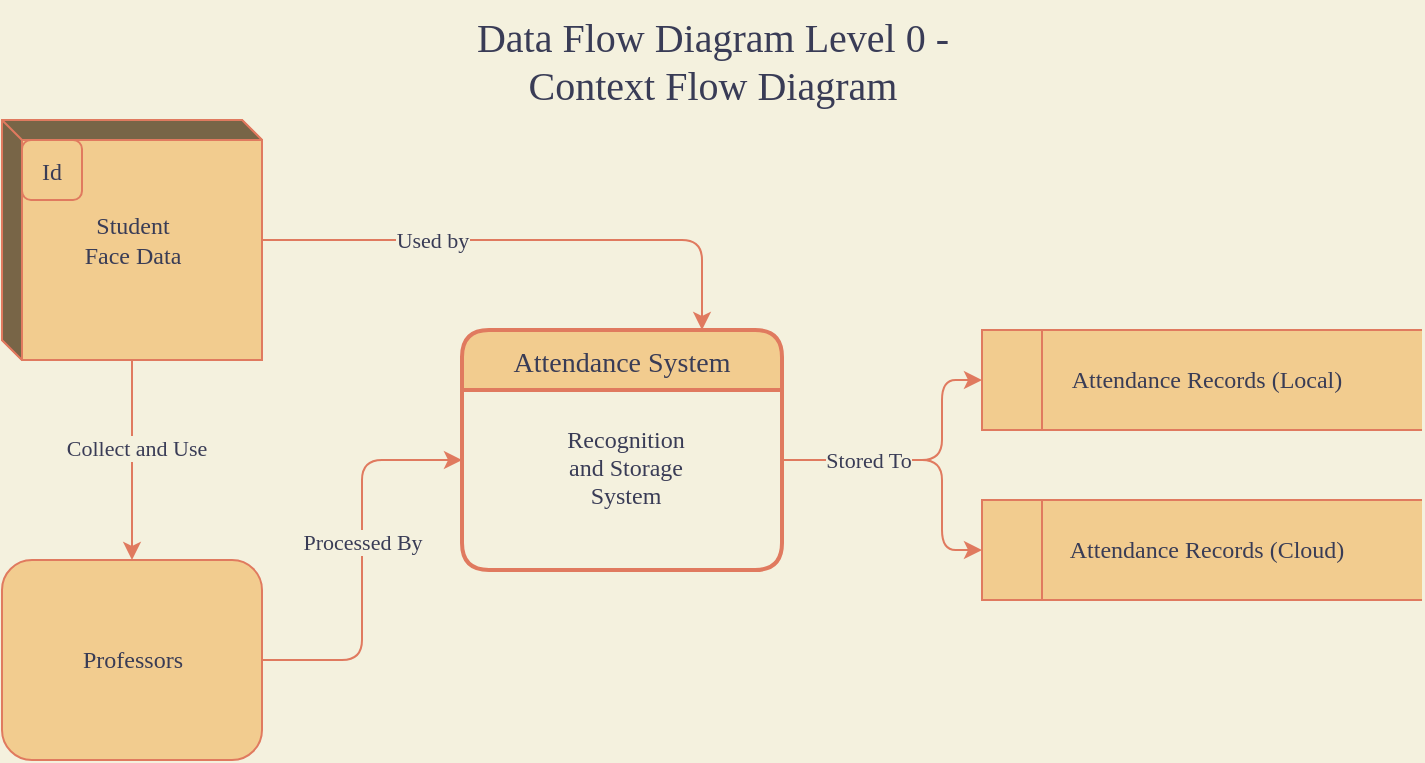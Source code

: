 <mxfile version="20.3.0" type="device" pages="3"><diagram id="esJuDkCMi3ZPESI9D4rs" name="Page-1"><mxGraphModel dx="1071" dy="518" grid="0" gridSize="10" guides="1" tooltips="1" connect="1" arrows="1" fold="1" page="1" pageScale="1" pageWidth="1920" pageHeight="1200" background="#F4F1DE" math="0" shadow="0"><root><mxCell id="0"/><mxCell id="1" parent="0"/><mxCell id="93a6_X2ZNK0hn1nWI5vH-9" style="edgeStyle=orthogonalEdgeStyle;rounded=1;orthogonalLoop=1;jettySize=auto;html=1;entryX=0.5;entryY=0;entryDx=0;entryDy=0;fontFamily=Product Sans;fontSource=https%3A%2F%2Ffonts.googleapis.com%2Fcss%3Ffamily%3DProduct%2BSans;labelBackgroundColor=#F4F1DE;strokeColor=#E07A5F;fontColor=#393C56;" edge="1" parent="1" source="93a6_X2ZNK0hn1nWI5vH-5" target="93a6_X2ZNK0hn1nWI5vH-8"><mxGeometry relative="1" as="geometry"/></mxCell><mxCell id="93a6_X2ZNK0hn1nWI5vH-17" value="Collect and Use" style="edgeLabel;html=1;align=center;verticalAlign=middle;resizable=0;points=[];fontFamily=Product Sans;rounded=1;labelBackgroundColor=#F4F1DE;fontColor=#393C56;" vertex="1" connectable="0" parent="93a6_X2ZNK0hn1nWI5vH-9"><mxGeometry x="-0.12" y="2" relative="1" as="geometry"><mxPoint as="offset"/></mxGeometry></mxCell><mxCell id="93a6_X2ZNK0hn1nWI5vH-15" style="edgeStyle=orthogonalEdgeStyle;rounded=1;orthogonalLoop=1;jettySize=auto;html=1;fontFamily=Product Sans;fontSource=https%3A%2F%2Ffonts.googleapis.com%2Fcss%3Ffamily%3DProduct%2BSans;entryX=0.75;entryY=0;entryDx=0;entryDy=0;labelBackgroundColor=#F4F1DE;strokeColor=#E07A5F;fontColor=#393C56;" edge="1" parent="1" source="93a6_X2ZNK0hn1nWI5vH-5" target="93a6_X2ZNK0hn1nWI5vH-12"><mxGeometry relative="1" as="geometry"><mxPoint x="280" y="150" as="targetPoint"/></mxGeometry></mxCell><mxCell id="93a6_X2ZNK0hn1nWI5vH-16" value="Used by" style="edgeLabel;html=1;align=center;verticalAlign=middle;resizable=0;points=[];fontFamily=Product Sans;rounded=1;labelBackgroundColor=#F4F1DE;fontColor=#393C56;" vertex="1" connectable="0" parent="93a6_X2ZNK0hn1nWI5vH-15"><mxGeometry x="-0.36" relative="1" as="geometry"><mxPoint as="offset"/></mxGeometry></mxCell><mxCell id="93a6_X2ZNK0hn1nWI5vH-5" value="Student&lt;br&gt;Face Data" style="html=1;dashed=0;whitespace=wrap;shape=mxgraph.dfd.externalEntity;fontFamily=Product Sans;fontSource=https%3A%2F%2Ffonts.googleapis.com%2Fcss%3Ffamily%3DProduct%2BSans;rounded=1;fillColor=#F2CC8F;strokeColor=#E07A5F;fontColor=#393C56;" vertex="1" parent="1"><mxGeometry x="90" y="70" width="130" height="120" as="geometry"/></mxCell><mxCell id="93a6_X2ZNK0hn1nWI5vH-6" value="Id" style="autosize=1;part=1;resizable=0;fontFamily=Product Sans;fontSource=https%3A%2F%2Ffonts.googleapis.com%2Fcss%3Ffamily%3DProduct%2BSans;rounded=1;fillColor=#F2CC8F;strokeColor=#E07A5F;fontColor=#393C56;" vertex="1" parent="93a6_X2ZNK0hn1nWI5vH-5"><mxGeometry width="30" height="30" relative="1" as="geometry"><mxPoint x="10" y="10" as="offset"/></mxGeometry></mxCell><mxCell id="93a6_X2ZNK0hn1nWI5vH-14" style="edgeStyle=orthogonalEdgeStyle;rounded=1;orthogonalLoop=1;jettySize=auto;html=1;fontFamily=Product Sans;fontSource=https%3A%2F%2Ffonts.googleapis.com%2Fcss%3Ffamily%3DProduct%2BSans;labelBackgroundColor=#F4F1DE;strokeColor=#E07A5F;fontColor=#393C56;" edge="1" parent="1" source="93a6_X2ZNK0hn1nWI5vH-8"><mxGeometry relative="1" as="geometry"><mxPoint x="320.0" y="240" as="targetPoint"/><Array as="points"><mxPoint x="270" y="340"/><mxPoint x="270" y="240"/></Array></mxGeometry></mxCell><mxCell id="93a6_X2ZNK0hn1nWI5vH-30" value="Processed By" style="edgeLabel;html=1;align=center;verticalAlign=middle;resizable=0;points=[];fontSize=11;fontFamily=Product Sans;fontSource=https%3A%2F%2Ffonts.googleapis.com%2Fcss%3Ffamily%3DProduct%2BSans;labelBackgroundColor=#F4F1DE;fontColor=#393C56;" vertex="1" connectable="0" parent="93a6_X2ZNK0hn1nWI5vH-14"><mxGeometry x="0.093" relative="1" as="geometry"><mxPoint as="offset"/></mxGeometry></mxCell><mxCell id="93a6_X2ZNK0hn1nWI5vH-8" value="Professors" style="html=1;dashed=0;whitespace=wrap;fontFamily=Product Sans;fontSource=https%3A%2F%2Ffonts.googleapis.com%2Fcss%3Ffamily%3DProduct%2BSans;rounded=1;fillColor=#F2CC8F;strokeColor=#E07A5F;fontColor=#393C56;" vertex="1" parent="1"><mxGeometry x="90" y="290" width="130" height="100" as="geometry"/></mxCell><mxCell id="93a6_X2ZNK0hn1nWI5vH-12" value="Attendance System" style="swimlane;childLayout=stackLayout;horizontal=1;startSize=30;horizontalStack=0;rounded=1;fontSize=14;fontStyle=0;strokeWidth=2;resizeParent=0;resizeLast=1;shadow=0;dashed=0;align=center;fontFamily=Product Sans;fontSource=https%3A%2F%2Ffonts.googleapis.com%2Fcss%3Ffamily%3DProduct%2BSans;verticalAlign=middle;fillColor=#F2CC8F;strokeColor=#E07A5F;fontColor=#393C56;" vertex="1" parent="1"><mxGeometry x="320" y="175" width="160" height="120" as="geometry"/></mxCell><mxCell id="93a6_X2ZNK0hn1nWI5vH-13" value="Recognition&#10;and Storage&#10;System&#10;" style="align=center;strokeColor=none;fillColor=none;spacingLeft=4;fontSize=12;verticalAlign=middle;resizable=0;rotatable=0;part=1;fontFamily=Product Sans;fontSource=https%3A%2F%2Ffonts.googleapis.com%2Fcss%3Ffamily%3DProduct%2BSans;rounded=1;fontColor=#393C56;" vertex="1" parent="93a6_X2ZNK0hn1nWI5vH-12"><mxGeometry y="30" width="160" height="90" as="geometry"/></mxCell><mxCell id="93a6_X2ZNK0hn1nWI5vH-20" value="Attendance Records (Cloud)" style="html=1;dashed=0;whitespace=wrap;shape=mxgraph.dfd.dataStoreID;align=center;spacingLeft=3;points=[[0,0],[0.5,0],[1,0],[0,0.5],[1,0.5],[0,1],[0.5,1],[1,1]];fontFamily=Product Sans;fontSource=https%3A%2F%2Ffonts.googleapis.com%2Fcss%3Ffamily%3DProduct%2BSans;rounded=1;fillColor=#F2CC8F;strokeColor=#E07A5F;fontColor=#393C56;" vertex="1" parent="1"><mxGeometry x="580" y="260" width="220" height="50" as="geometry"/></mxCell><mxCell id="93a6_X2ZNK0hn1nWI5vH-21" value="Attendance Records (Local)" style="html=1;dashed=0;whitespace=wrap;shape=mxgraph.dfd.dataStoreID;align=center;spacingLeft=3;points=[[0,0],[0.5,0],[1,0],[0,0.5],[1,0.5],[0,1],[0.5,1],[1,1]];fontFamily=Product Sans;fontSource=https%3A%2F%2Ffonts.googleapis.com%2Fcss%3Ffamily%3DProduct%2BSans;rounded=1;fillColor=#F2CC8F;strokeColor=#E07A5F;fontColor=#393C56;" vertex="1" parent="1"><mxGeometry x="580" y="175" width="220" height="50" as="geometry"/></mxCell><mxCell id="93a6_X2ZNK0hn1nWI5vH-23" style="edgeStyle=orthogonalEdgeStyle;rounded=1;orthogonalLoop=1;jettySize=auto;html=1;fontFamily=Product Sans;fontSource=https%3A%2F%2Ffonts.googleapis.com%2Fcss%3Ffamily%3DProduct%2BSans;labelBackgroundColor=#F4F1DE;strokeColor=#E07A5F;fontColor=#393C56;" edge="1" parent="1" source="93a6_X2ZNK0hn1nWI5vH-13" target="93a6_X2ZNK0hn1nWI5vH-21"><mxGeometry relative="1" as="geometry"><Array as="points"><mxPoint x="560" y="240"/><mxPoint x="560" y="200"/></Array></mxGeometry></mxCell><mxCell id="93a6_X2ZNK0hn1nWI5vH-24" style="edgeStyle=orthogonalEdgeStyle;rounded=1;orthogonalLoop=1;jettySize=auto;html=1;fontFamily=Product Sans;fontSource=https%3A%2F%2Ffonts.googleapis.com%2Fcss%3Ffamily%3DProduct%2BSans;labelBackgroundColor=#F4F1DE;strokeColor=#E07A5F;fontColor=#393C56;" edge="1" parent="1" source="93a6_X2ZNK0hn1nWI5vH-13" target="93a6_X2ZNK0hn1nWI5vH-20"><mxGeometry relative="1" as="geometry"><Array as="points"><mxPoint x="560" y="240"/><mxPoint x="560" y="285"/></Array></mxGeometry></mxCell><mxCell id="93a6_X2ZNK0hn1nWI5vH-26" value="Stored To" style="edgeLabel;html=1;align=center;verticalAlign=middle;resizable=0;points=[];fontFamily=Product Sans;rounded=1;labelBackgroundColor=#F4F1DE;fontColor=#393C56;" vertex="1" connectable="0" parent="93a6_X2ZNK0hn1nWI5vH-24"><mxGeometry x="-0.409" relative="1" as="geometry"><mxPoint as="offset"/></mxGeometry></mxCell><mxCell id="93a6_X2ZNK0hn1nWI5vH-27" value="Data Flow Diagram Level 0 - &lt;br style=&quot;font-size: 20px;&quot;&gt;Context Flow Diagram" style="text;html=1;align=center;verticalAlign=middle;resizable=0;points=[];autosize=1;strokeColor=none;fillColor=none;fontFamily=Product Sans;fontSource=https%3A%2F%2Ffonts.googleapis.com%2Fcss%3Ffamily%3DProduct%2BSans;fontSize=20;rounded=1;fontColor=#393C56;" vertex="1" parent="1"><mxGeometry x="310" y="10" width="270" height="60" as="geometry"/></mxCell></root></mxGraphModel></diagram><diagram id="u7fz-8zOXZ6WekjjLAlz" name="Page-2"><mxGraphModel dx="1237" dy="759" grid="0" gridSize="10" guides="1" tooltips="1" connect="1" arrows="1" fold="1" page="1" pageScale="1" pageWidth="1920" pageHeight="1200" background="#F4F1DE" math="0" shadow="0"><root><mxCell id="0"/><mxCell id="1" parent="0"/><mxCell id="sc7XksarekwMDqMh4Cbs-1" style="edgeStyle=orthogonalEdgeStyle;rounded=1;orthogonalLoop=1;jettySize=auto;html=1;entryX=0.5;entryY=0;entryDx=0;entryDy=0;fontFamily=Product Sans;fontSource=https%3A%2F%2Ffonts.googleapis.com%2Fcss%3Ffamily%3DProduct%2BSans;fontSize=16;labelBackgroundColor=#F4F1DE;strokeColor=#E07A5F;fontColor=#393C56;curved=1;" edge="1" parent="1" source="sc7XksarekwMDqMh4Cbs-5" target="sc7XksarekwMDqMh4Cbs-9"><mxGeometry relative="1" as="geometry"/></mxCell><mxCell id="sc7XksarekwMDqMh4Cbs-2" value="Collect and Use" style="edgeLabel;html=1;align=center;verticalAlign=middle;resizable=0;points=[];fontFamily=Product Sans;rounded=1;fontSource=https%3A%2F%2Ffonts.googleapis.com%2Fcss%3Ffamily%3DProduct%2BSans;fontSize=16;labelBackgroundColor=#F4F1DE;fontColor=#393C56;" vertex="1" connectable="0" parent="sc7XksarekwMDqMh4Cbs-1"><mxGeometry x="-0.12" y="2" relative="1" as="geometry"><mxPoint as="offset"/></mxGeometry></mxCell><mxCell id="JFu7hyXMTug6SY0eK1X0-24" style="edgeStyle=orthogonalEdgeStyle;rounded=1;orthogonalLoop=1;jettySize=auto;html=1;fontFamily=Product Sans;fontSource=https%3A%2F%2Ffonts.googleapis.com%2Fcss%3Ffamily%3DProduct%2BSans;fontSize=16;endArrow=open;startSize=14;endSize=14;labelBackgroundColor=#F4F1DE;strokeColor=#E07A5F;fontColor=#393C56;curved=1;" edge="1" parent="1" source="sc7XksarekwMDqMh4Cbs-5" target="JFu7hyXMTug6SY0eK1X0-2"><mxGeometry relative="1" as="geometry"/></mxCell><mxCell id="sc7XksarekwMDqMh4Cbs-5" value="Student&lt;br style=&quot;font-size: 16px;&quot;&gt;Face Data" style="html=1;dashed=0;whitespace=wrap;shape=mxgraph.dfd.externalEntity;fontFamily=Product Sans;fontSource=https%3A%2F%2Ffonts.googleapis.com%2Fcss%3Ffamily%3DProduct%2BSans;rounded=1;fontSize=16;fillColor=#F2CC8F;strokeColor=#E07A5F;fontColor=#393C56;" vertex="1" parent="1"><mxGeometry x="270" y="240" width="130" height="120" as="geometry"/></mxCell><mxCell id="sc7XksarekwMDqMh4Cbs-6" value="Id" style="autosize=1;part=1;resizable=0;fontFamily=Product Sans;fontSource=https%3A%2F%2Ffonts.googleapis.com%2Fcss%3Ffamily%3DProduct%2BSans;rounded=1;fontSize=16;fillColor=#F2CC8F;strokeColor=#E07A5F;fontColor=#393C56;" vertex="1" parent="sc7XksarekwMDqMh4Cbs-5"><mxGeometry width="40" height="30" relative="1" as="geometry"><mxPoint x="5" y="10" as="offset"/></mxGeometry></mxCell><mxCell id="JFu7hyXMTug6SY0eK1X0-23" style="edgeStyle=orthogonalEdgeStyle;rounded=1;orthogonalLoop=1;jettySize=auto;html=1;fontFamily=Product Sans;fontSource=https%3A%2F%2Ffonts.googleapis.com%2Fcss%3Ffamily%3DProduct%2BSans;fontSize=16;endArrow=open;startSize=14;endSize=14;labelBackgroundColor=#F4F1DE;strokeColor=#E07A5F;fontColor=#393C56;curved=1;" edge="1" parent="1" source="sc7XksarekwMDqMh4Cbs-9" target="JFu7hyXMTug6SY0eK1X0-2"><mxGeometry relative="1" as="geometry"/></mxCell><mxCell id="JFu7hyXMTug6SY0eK1X0-36" value="Run on Their&amp;nbsp;&lt;br style=&quot;font-size: 16px;&quot;&gt;Smartphones" style="edgeLabel;html=1;align=center;verticalAlign=middle;resizable=0;points=[];fontSize=16;fontFamily=Product Sans;fontSource=https%3A%2F%2Ffonts.googleapis.com%2Fcss%3Ffamily%3DProduct%2BSans;labelBackgroundColor=#F4F1DE;fontColor=#393C56;rounded=1;" vertex="1" connectable="0" parent="JFu7hyXMTug6SY0eK1X0-23"><mxGeometry x="0.225" y="6" relative="1" as="geometry"><mxPoint as="offset"/></mxGeometry></mxCell><mxCell id="sc7XksarekwMDqMh4Cbs-9" value="Professors" style="html=1;dashed=0;whitespace=wrap;fontFamily=Product Sans;fontSource=https%3A%2F%2Ffonts.googleapis.com%2Fcss%3Ffamily%3DProduct%2BSans;rounded=1;fontSize=16;fillColor=#F2CC8F;strokeColor=#E07A5F;fontColor=#393C56;" vertex="1" parent="1"><mxGeometry x="430" y="460" width="110" height="100" as="geometry"/></mxCell><mxCell id="JFu7hyXMTug6SY0eK1X0-25" style="edgeStyle=orthogonalEdgeStyle;rounded=1;orthogonalLoop=1;jettySize=auto;html=1;entryX=1;entryY=0.5;entryDx=0;entryDy=0;fontFamily=Product Sans;fontSource=https%3A%2F%2Ffonts.googleapis.com%2Fcss%3Ffamily%3DProduct%2BSans;fontSize=16;endArrow=open;startSize=14;endSize=14;labelBackgroundColor=#F4F1DE;strokeColor=#E07A5F;fontColor=#393C56;curved=1;" edge="1" parent="1" source="sc7XksarekwMDqMh4Cbs-12" target="JFu7hyXMTug6SY0eK1X0-19"><mxGeometry relative="1" as="geometry"/></mxCell><mxCell id="JFu7hyXMTug6SY0eK1X0-44" value="Can Access" style="edgeLabel;html=1;align=center;verticalAlign=middle;resizable=0;points=[];fontSize=16;fontFamily=Product Sans;fontSource=https%3A%2F%2Ffonts.googleapis.com%2Fcss%3Ffamily%3DProduct%2BSans;labelBackgroundColor=#F4F1DE;fontColor=#393C56;rounded=1;" vertex="1" connectable="0" parent="JFu7hyXMTug6SY0eK1X0-25"><mxGeometry x="-0.088" y="8" relative="1" as="geometry"><mxPoint as="offset"/></mxGeometry></mxCell><mxCell id="sc7XksarekwMDqMh4Cbs-12" value="Attendance Records (Cloud)" style="html=1;dashed=0;whitespace=wrap;shape=mxgraph.dfd.dataStoreID;align=center;spacingLeft=3;points=[[0,0],[0.5,0],[1,0],[0,0.5],[1,0.5],[0,1],[0.5,1],[1,1]];fontFamily=Product Sans;fontSource=https%3A%2F%2Ffonts.googleapis.com%2Fcss%3Ffamily%3DProduct%2BSans;rounded=1;fontSize=16;fillColor=#F2CC8F;strokeColor=#E07A5F;fontColor=#393C56;" vertex="1" parent="1"><mxGeometry x="1120" y="405" width="280" height="65" as="geometry"/></mxCell><mxCell id="sc7XksarekwMDqMh4Cbs-13" value="Attendance Records (Local)" style="html=1;dashed=0;whitespace=wrap;shape=mxgraph.dfd.dataStoreID;align=center;spacingLeft=3;points=[[0,0],[0.5,0],[1,0],[0,0.5],[1,0.5],[0,1],[0.5,1],[1,1]];fontFamily=Product Sans;fontSource=https%3A%2F%2Ffonts.googleapis.com%2Fcss%3Ffamily%3DProduct%2BSans;rounded=1;fontSize=16;fillColor=#F2CC8F;strokeColor=#E07A5F;fontColor=#393C56;" vertex="1" parent="1"><mxGeometry x="1120" y="320" width="280" height="60" as="geometry"/></mxCell><mxCell id="sc7XksarekwMDqMh4Cbs-14" style="edgeStyle=orthogonalEdgeStyle;rounded=1;orthogonalLoop=1;jettySize=auto;html=1;fontFamily=Product Sans;fontSource=https%3A%2F%2Ffonts.googleapis.com%2Fcss%3Ffamily%3DProduct%2BSans;fontSize=16;labelBackgroundColor=#F4F1DE;strokeColor=#E07A5F;fontColor=#393C56;curved=1;" edge="1" parent="1" target="sc7XksarekwMDqMh4Cbs-13"><mxGeometry relative="1" as="geometry"><Array as="points"><mxPoint x="1100" y="385"/><mxPoint x="1100" y="345"/></Array><mxPoint x="1020" y="385.0" as="sourcePoint"/></mxGeometry></mxCell><mxCell id="sc7XksarekwMDqMh4Cbs-15" style="edgeStyle=orthogonalEdgeStyle;rounded=1;orthogonalLoop=1;jettySize=auto;html=1;fontFamily=Product Sans;fontSource=https%3A%2F%2Ffonts.googleapis.com%2Fcss%3Ffamily%3DProduct%2BSans;exitX=0.996;exitY=0.369;exitDx=0;exitDy=0;exitPerimeter=0;fontSize=16;labelBackgroundColor=#F4F1DE;strokeColor=#E07A5F;fontColor=#393C56;curved=1;" edge="1" parent="1" source="JFu7hyXMTug6SY0eK1X0-16" target="sc7XksarekwMDqMh4Cbs-12"><mxGeometry relative="1" as="geometry"><Array as="points"><mxPoint x="975" y="385"/><mxPoint x="1100" y="385"/><mxPoint x="1100" y="430"/></Array><mxPoint x="1020" y="385.0" as="sourcePoint"/></mxGeometry></mxCell><mxCell id="sc7XksarekwMDqMh4Cbs-16" value="Stored To" style="edgeLabel;html=1;align=center;verticalAlign=middle;resizable=0;points=[];fontFamily=Product Sans;rounded=1;fontSource=https%3A%2F%2Ffonts.googleapis.com%2Fcss%3Ffamily%3DProduct%2BSans;fontSize=16;labelBackgroundColor=#F4F1DE;fontColor=#393C56;" vertex="1" connectable="0" parent="sc7XksarekwMDqMh4Cbs-15"><mxGeometry x="-0.409" relative="1" as="geometry"><mxPoint as="offset"/></mxGeometry></mxCell><mxCell id="sc7XksarekwMDqMh4Cbs-17" value="Data Flow Diagram Level 1&amp;nbsp;" style="text;html=1;align=center;verticalAlign=middle;resizable=0;points=[];autosize=1;strokeColor=none;fillColor=none;fontFamily=Product Sans;fontSource=https%3A%2F%2Ffonts.googleapis.com%2Fcss%3Ffamily%3DProduct%2BSans;fontSize=22;rounded=1;fontColor=#393C56;" vertex="1" parent="1"><mxGeometry x="700" y="20" width="280" height="40" as="geometry"/></mxCell><mxCell id="JFu7hyXMTug6SY0eK1X0-47" style="edgeStyle=orthogonalEdgeStyle;rounded=1;orthogonalLoop=1;jettySize=auto;html=1;fontFamily=Product Sans;fontSource=https%3A%2F%2Ffonts.googleapis.com%2Fcss%3Ffamily%3DProduct%2BSans;fontSize=16;endArrow=open;startSize=14;endSize=14;labelBackgroundColor=#F4F1DE;strokeColor=#E07A5F;fontColor=#393C56;curved=1;" edge="1" parent="1" source="sc7XksarekwMDqMh4Cbs-24" target="JFu7hyXMTug6SY0eK1X0-15"><mxGeometry relative="1" as="geometry"/></mxCell><mxCell id="JFu7hyXMTug6SY0eK1X0-49" value="Update After&lt;br&gt;Processing" style="edgeLabel;html=1;align=center;verticalAlign=middle;resizable=0;points=[];fontSize=16;fontFamily=Product Sans;fontSource=https%3A%2F%2Ffonts.googleapis.com%2Fcss%3Ffamily%3DProduct%2BSans;labelBackgroundColor=#F4F1DE;fontColor=#393C56;rounded=1;" vertex="1" connectable="0" parent="JFu7hyXMTug6SY0eK1X0-47"><mxGeometry x="0.52" y="5" relative="1" as="geometry"><mxPoint as="offset"/></mxGeometry></mxCell><mxCell id="sc7XksarekwMDqMh4Cbs-24" value="Process 1" style="swimlane;childLayout=stackLayout;horizontal=1;startSize=30;horizontalStack=0;rounded=1;fontSize=16;fontStyle=0;strokeWidth=1;resizeParent=0;resizeLast=1;shadow=0;dashed=0;align=center;fontFamily=Product Sans;fontSource=https%3A%2F%2Ffonts.googleapis.com%2Fcss%3Ffamily%3DProduct%2BSans;fillColor=#F2CC8F;strokeColor=#E07A5F;fontColor=#393C56;" vertex="1" parent="1"><mxGeometry x="530" y="150" width="108" height="90" as="geometry"/></mxCell><mxCell id="JFu7hyXMTug6SY0eK1X0-2" value="Run Facial&lt;br style=&quot;font-size: 16px;&quot;&gt;Recognition" style="text;html=1;align=center;verticalAlign=middle;resizable=0;points=[];autosize=1;strokeColor=none;fillColor=none;fontSize=16;fontFamily=Product Sans;fontSource=https%3A%2F%2Ffonts.googleapis.com%2Fcss%3Ffamily%3DProduct%2BSans;fontColor=#393C56;rounded=1;" vertex="1" parent="sc7XksarekwMDqMh4Cbs-24"><mxGeometry y="30" width="108" height="60" as="geometry"/></mxCell><mxCell id="JFu7hyXMTug6SY0eK1X0-30" style="edgeStyle=orthogonalEdgeStyle;rounded=1;orthogonalLoop=1;jettySize=auto;html=1;entryX=0.585;entryY=-0.001;entryDx=0;entryDy=0;entryPerimeter=0;fontFamily=Product Sans;fontSource=https%3A%2F%2Ffonts.googleapis.com%2Fcss%3Ffamily%3DProduct%2BSans;fontSize=16;endArrow=open;startSize=14;endSize=14;labelBackgroundColor=#F4F1DE;strokeColor=#E07A5F;fontColor=#393C56;curved=1;" edge="1" parent="1" source="JFu7hyXMTug6SY0eK1X0-13" target="sc7XksarekwMDqMh4Cbs-24"><mxGeometry relative="1" as="geometry"/></mxCell><mxCell id="JFu7hyXMTug6SY0eK1X0-43" value="Cross with&amp;nbsp;&lt;br style=&quot;font-size: 16px;&quot;&gt;Existing Data" style="edgeLabel;html=1;align=center;verticalAlign=middle;resizable=0;points=[];fontSize=16;fontFamily=Product Sans;fontSource=https%3A%2F%2Ffonts.googleapis.com%2Fcss%3Ffamily%3DProduct%2BSans;labelBackgroundColor=#F4F1DE;fontColor=#393C56;rounded=1;" vertex="1" connectable="0" parent="JFu7hyXMTug6SY0eK1X0-30"><mxGeometry x="-0.251" y="16" relative="1" as="geometry"><mxPoint as="offset"/></mxGeometry></mxCell><mxCell id="JFu7hyXMTug6SY0eK1X0-13" value="Process 2" style="swimlane;childLayout=stackLayout;horizontal=1;startSize=30;horizontalStack=0;rounded=1;fontSize=16;fontStyle=0;strokeWidth=1;resizeParent=0;resizeLast=1;shadow=0;dashed=0;align=center;fontFamily=Product Sans;fontSource=https%3A%2F%2Ffonts.googleapis.com%2Fcss%3Ffamily%3DProduct%2BSans;fillColor=#F2CC8F;strokeColor=#E07A5F;fontColor=#393C56;" vertex="1" parent="1"><mxGeometry x="760" y="80" width="100" height="90" as="geometry"/></mxCell><mxCell id="JFu7hyXMTug6SY0eK1X0-14" value="Fetch Data&amp;nbsp;&lt;br style=&quot;font-size: 16px;&quot;&gt;From Cloud" style="text;html=1;align=center;verticalAlign=middle;resizable=0;points=[];autosize=1;strokeColor=none;fillColor=none;fontSize=16;fontFamily=Product Sans;fontSource=https%3A%2F%2Ffonts.googleapis.com%2Fcss%3Ffamily%3DProduct%2BSans;fontColor=#393C56;rounded=1;" vertex="1" parent="JFu7hyXMTug6SY0eK1X0-13"><mxGeometry y="30" width="100" height="60" as="geometry"/></mxCell><mxCell id="JFu7hyXMTug6SY0eK1X0-15" value="Process 3" style="swimlane;childLayout=stackLayout;horizontal=1;startSize=30;horizontalStack=0;rounded=1;fontSize=16;fontStyle=0;strokeWidth=1;resizeParent=0;resizeLast=1;shadow=0;dashed=0;align=center;fontFamily=Product Sans;fontSource=https%3A%2F%2Ffonts.googleapis.com%2Fcss%3Ffamily%3DProduct%2BSans;fillColor=#F2CC8F;strokeColor=#E07A5F;fontColor=#393C56;" vertex="1" parent="1"><mxGeometry x="809" y="234" width="129" height="90" as="geometry"/></mxCell><mxCell id="JFu7hyXMTug6SY0eK1X0-16" value="Update&lt;br style=&quot;font-size: 16px;&quot;&gt;Both DataBases" style="text;html=1;align=center;verticalAlign=middle;resizable=0;points=[];autosize=1;strokeColor=none;fillColor=none;fontSize=16;fontFamily=Product Sans;fontSource=https%3A%2F%2Ffonts.googleapis.com%2Fcss%3Ffamily%3DProduct%2BSans;fontColor=#393C56;rounded=1;" vertex="1" parent="JFu7hyXMTug6SY0eK1X0-15"><mxGeometry y="30" width="129" height="60" as="geometry"/></mxCell><mxCell id="JFu7hyXMTug6SY0eK1X0-32" style="edgeStyle=orthogonalEdgeStyle;rounded=1;orthogonalLoop=1;jettySize=auto;html=1;entryX=0.5;entryY=1;entryDx=0;entryDy=0;fontFamily=Product Sans;fontSource=https%3A%2F%2Ffonts.googleapis.com%2Fcss%3Ffamily%3DProduct%2BSans;fontSize=16;endArrow=open;startSize=14;endSize=14;labelBackgroundColor=#F4F1DE;strokeColor=#E07A5F;fontColor=#393C56;curved=1;" edge="1" parent="1" source="JFu7hyXMTug6SY0eK1X0-17" target="sc7XksarekwMDqMh4Cbs-12"><mxGeometry relative="1" as="geometry"/></mxCell><mxCell id="JFu7hyXMTug6SY0eK1X0-34" style="edgeStyle=orthogonalEdgeStyle;rounded=1;orthogonalLoop=1;jettySize=auto;html=1;entryX=0.5;entryY=1;entryDx=0;entryDy=0;fontFamily=Product Sans;fontSource=https%3A%2F%2Ffonts.googleapis.com%2Fcss%3Ffamily%3DProduct%2BSans;fontSize=16;endArrow=open;startSize=14;endSize=14;labelBackgroundColor=#F4F1DE;strokeColor=#E07A5F;fontColor=#393C56;curved=1;" edge="1" parent="1" source="JFu7hyXMTug6SY0eK1X0-17" target="sc7XksarekwMDqMh4Cbs-9"><mxGeometry relative="1" as="geometry"><Array as="points"><mxPoint x="1170" y="670"/><mxPoint x="485" y="670"/></Array></mxGeometry></mxCell><mxCell id="JFu7hyXMTug6SY0eK1X0-46" value="Can Access" style="edgeLabel;html=1;align=center;verticalAlign=middle;resizable=0;points=[];fontSize=16;fontFamily=Product Sans;fontSource=https%3A%2F%2Ffonts.googleapis.com%2Fcss%3Ffamily%3DProduct%2BSans;labelBackgroundColor=#F4F1DE;fontColor=#393C56;rounded=1;" vertex="1" connectable="0" parent="JFu7hyXMTug6SY0eK1X0-34"><mxGeometry x="-0.001" relative="1" as="geometry"><mxPoint as="offset"/></mxGeometry></mxCell><mxCell id="JFu7hyXMTug6SY0eK1X0-17" value="Process 4" style="swimlane;childLayout=stackLayout;horizontal=1;startSize=30;horizontalStack=0;rounded=1;fontSize=16;fontStyle=0;strokeWidth=1;resizeParent=0;resizeLast=1;shadow=0;dashed=0;align=center;fontFamily=Product Sans;fontSource=https%3A%2F%2Ffonts.googleapis.com%2Fcss%3Ffamily%3DProduct%2BSans;fillColor=#F2CC8F;strokeColor=#E07A5F;fontColor=#393C56;" vertex="1" parent="1"><mxGeometry x="1150" y="540" width="100" height="90" as="geometry"/></mxCell><mxCell id="JFu7hyXMTug6SY0eK1X0-18" value="Update ERP" style="text;html=1;align=center;verticalAlign=middle;resizable=0;points=[];autosize=1;strokeColor=none;fillColor=none;fontSize=16;fontFamily=Product Sans;fontSource=https%3A%2F%2Ffonts.googleapis.com%2Fcss%3Ffamily%3DProduct%2BSans;fontColor=#393C56;rounded=1;" vertex="1" parent="JFu7hyXMTug6SY0eK1X0-17"><mxGeometry y="30" width="100" height="60" as="geometry"/></mxCell><mxCell id="JFu7hyXMTug6SY0eK1X0-35" style="edgeStyle=orthogonalEdgeStyle;rounded=1;orthogonalLoop=1;jettySize=auto;html=1;entryX=1.006;entryY=0.39;entryDx=0;entryDy=0;entryPerimeter=0;fontSize=16;endArrow=open;startSize=14;endSize=14;fontFamily=Product Sans;fontSource=https%3A%2F%2Ffonts.googleapis.com%2Fcss%3Ffamily%3DProduct%2BSans;labelBackgroundColor=#F4F1DE;strokeColor=#E07A5F;fontColor=#393C56;curved=1;" edge="1" parent="1" source="JFu7hyXMTug6SY0eK1X0-19" target="JFu7hyXMTug6SY0eK1X0-2"><mxGeometry relative="1" as="geometry"><Array as="points"><mxPoint x="775" y="440"/><mxPoint x="695" y="440"/><mxPoint x="695" y="283"/></Array></mxGeometry></mxCell><mxCell id="JFu7hyXMTug6SY0eK1X0-37" value="Identification" style="edgeLabel;html=1;align=center;verticalAlign=middle;resizable=0;points=[];fontSize=16;fontFamily=Product Sans;fontSource=https%3A%2F%2Ffonts.googleapis.com%2Fcss%3Ffamily%3DProduct%2BSans;labelBackgroundColor=#F4F1DE;fontColor=#393C56;rounded=1;" vertex="1" connectable="0" parent="JFu7hyXMTug6SY0eK1X0-35"><mxGeometry x="0.054" y="-1" relative="1" as="geometry"><mxPoint as="offset"/></mxGeometry></mxCell><mxCell id="JFu7hyXMTug6SY0eK1X0-19" value="Students" style="html=1;dashed=0;whitespace=wrap;fontFamily=Product Sans;fontSource=https%3A%2F%2Ffonts.googleapis.com%2Fcss%3Ffamily%3DProduct%2BSans;rounded=1;fontSize=16;fillColor=#F2CC8F;strokeColor=#E07A5F;fontColor=#393C56;" vertex="1" parent="1"><mxGeometry x="800" y="470" width="110" height="100" as="geometry"/></mxCell><mxCell id="JFu7hyXMTug6SY0eK1X0-28" style="edgeStyle=orthogonalEdgeStyle;rounded=1;orthogonalLoop=1;jettySize=auto;html=1;entryX=1.003;entryY=0.262;entryDx=0;entryDy=0;entryPerimeter=0;fontFamily=Product Sans;fontSource=https%3A%2F%2Ffonts.googleapis.com%2Fcss%3Ffamily%3DProduct%2BSans;fontSize=16;endArrow=open;startSize=14;endSize=14;labelBackgroundColor=#F4F1DE;strokeColor=#E07A5F;fontColor=#393C56;curved=1;" edge="1" parent="1" source="JFu7hyXMTug6SY0eK1X0-27" target="JFu7hyXMTug6SY0eK1X0-14"><mxGeometry relative="1" as="geometry"/></mxCell><mxCell id="JFu7hyXMTug6SY0eK1X0-42" value="Fetch for Respective Class" style="edgeLabel;html=1;align=center;verticalAlign=middle;resizable=0;points=[];fontSize=16;fontFamily=Product Sans;fontSource=https%3A%2F%2Ffonts.googleapis.com%2Fcss%3Ffamily%3DProduct%2BSans;labelBackgroundColor=#F4F1DE;fontColor=#393C56;rounded=1;" vertex="1" connectable="0" parent="JFu7hyXMTug6SY0eK1X0-28"><mxGeometry x="0.062" y="7" relative="1" as="geometry"><mxPoint as="offset"/></mxGeometry></mxCell><mxCell id="JFu7hyXMTug6SY0eK1X0-27" value="Classes Records" style="html=1;dashed=0;whitespace=wrap;shape=mxgraph.dfd.dataStoreID;align=center;spacingLeft=3;points=[[0,0],[0.5,0],[1,0],[0,0.5],[1,0.5],[0,1],[0.5,1],[1,1]];fontFamily=Product Sans;fontSource=https%3A%2F%2Ffonts.googleapis.com%2Fcss%3Ffamily%3DProduct%2BSans;rounded=1;fontSize=16;fillColor=#F2CC8F;strokeColor=#E07A5F;fontColor=#393C56;" vertex="1" parent="1"><mxGeometry x="1120" y="230" width="280" height="60" as="geometry"/></mxCell><mxCell id="JFu7hyXMTug6SY0eK1X0-33" style="edgeStyle=orthogonalEdgeStyle;rounded=1;orthogonalLoop=1;jettySize=auto;html=1;entryX=0.5;entryY=1;entryDx=0;entryDy=0;fontFamily=Product Sans;fontSource=https%3A%2F%2Ffonts.googleapis.com%2Fcss%3Ffamily%3DProduct%2BSans;fontSize=16;endArrow=open;startSize=14;endSize=14;labelBackgroundColor=#F4F1DE;strokeColor=#E07A5F;fontColor=#393C56;curved=1;" edge="1" parent="1" source="JFu7hyXMTug6SY0eK1X0-18" target="JFu7hyXMTug6SY0eK1X0-19"><mxGeometry relative="1" as="geometry"><Array as="points"><mxPoint x="870" y="600"/><mxPoint x="870" y="570"/></Array></mxGeometry></mxCell><mxCell id="JFu7hyXMTug6SY0eK1X0-45" value="Can Access" style="edgeLabel;html=1;align=center;verticalAlign=middle;resizable=0;points=[];fontSize=16;fontFamily=Product Sans;fontSource=https%3A%2F%2Ffonts.googleapis.com%2Fcss%3Ffamily%3DProduct%2BSans;labelBackgroundColor=#F4F1DE;fontColor=#393C56;rounded=1;" vertex="1" connectable="0" parent="JFu7hyXMTug6SY0eK1X0-33"><mxGeometry x="-0.233" y="3" relative="1" as="geometry"><mxPoint as="offset"/></mxGeometry></mxCell></root></mxGraphModel></diagram><diagram id="pkVEuwSCv_le7QQ5FKUW" name="Page-3"><mxGraphModel dx="1874" dy="907" grid="0" gridSize="10" guides="1" tooltips="1" connect="1" arrows="1" fold="1" page="1" pageScale="1" pageWidth="1920" pageHeight="1200" background="#F4F1DE" math="0" shadow="0"><root><mxCell id="0"/><mxCell id="1" parent="0"/><mxCell id="R8jDw8xLEaGQ_5pQWIe2-40" style="edgeStyle=orthogonalEdgeStyle;rounded=1;orthogonalLoop=1;jettySize=auto;html=1;entryX=0.5;entryY=0;entryDx=0;entryDy=0;fontFamily=Product Sans;fontSource=https%3A%2F%2Ffonts.googleapis.com%2Fcss%3Ffamily%3DProduct%2BSans;fontSize=16;labelBackgroundColor=#F4F1DE;strokeColor=#E07A5F;fontColor=#393C56;curved=1;" edge="1" parent="1" source="R8jDw8xLEaGQ_5pQWIe2-43" target="R8jDw8xLEaGQ_5pQWIe2-47"><mxGeometry relative="1" as="geometry"/></mxCell><mxCell id="R8jDw8xLEaGQ_5pQWIe2-41" value="Collect and Use" style="edgeLabel;html=1;align=center;verticalAlign=middle;resizable=0;points=[];fontFamily=Product Sans;rounded=1;fontSource=https%3A%2F%2Ffonts.googleapis.com%2Fcss%3Ffamily%3DProduct%2BSans;fontSize=16;labelBackgroundColor=#F4F1DE;fontColor=#393C56;" vertex="1" connectable="0" parent="R8jDw8xLEaGQ_5pQWIe2-40"><mxGeometry x="-0.12" y="2" relative="1" as="geometry"><mxPoint x="-33" y="-9" as="offset"/></mxGeometry></mxCell><mxCell id="R8jDw8xLEaGQ_5pQWIe2-42" style="edgeStyle=orthogonalEdgeStyle;rounded=1;orthogonalLoop=1;jettySize=auto;html=1;fontFamily=Product Sans;fontSource=https%3A%2F%2Ffonts.googleapis.com%2Fcss%3Ffamily%3DProduct%2BSans;fontSize=16;endArrow=open;startSize=14;endSize=14;labelBackgroundColor=#F4F1DE;strokeColor=#E07A5F;fontColor=#393C56;curved=1;" edge="1" parent="1" source="R8jDw8xLEaGQ_5pQWIe2-43" target="R8jDw8xLEaGQ_5pQWIe2-59"><mxGeometry relative="1" as="geometry"/></mxCell><mxCell id="R8jDw8xLEaGQ_5pQWIe2-43" value="Student&lt;br style=&quot;font-size: 16px;&quot;&gt;Face Data" style="html=1;dashed=0;whitespace=wrap;shape=mxgraph.dfd.externalEntity;fontFamily=Product Sans;fontSource=https%3A%2F%2Ffonts.googleapis.com%2Fcss%3Ffamily%3DProduct%2BSans;rounded=1;fontSize=16;fillColor=#F2CC8F;strokeColor=#E07A5F;fontColor=#393C56;" vertex="1" parent="1"><mxGeometry x="139" y="300" width="130" height="120" as="geometry"/></mxCell><mxCell id="R8jDw8xLEaGQ_5pQWIe2-44" value="Id" style="autosize=1;part=1;resizable=0;fontFamily=Product Sans;fontSource=https%3A%2F%2Ffonts.googleapis.com%2Fcss%3Ffamily%3DProduct%2BSans;rounded=1;fontSize=16;fillColor=#F2CC8F;strokeColor=#E07A5F;fontColor=#393C56;" vertex="1" parent="R8jDw8xLEaGQ_5pQWIe2-43"><mxGeometry width="40" height="30" relative="1" as="geometry"><mxPoint x="5" y="10" as="offset"/></mxGeometry></mxCell><mxCell id="R8jDw8xLEaGQ_5pQWIe2-45" style="edgeStyle=orthogonalEdgeStyle;rounded=1;orthogonalLoop=1;jettySize=auto;html=1;fontFamily=Product Sans;fontSource=https%3A%2F%2Ffonts.googleapis.com%2Fcss%3Ffamily%3DProduct%2BSans;fontSize=16;endArrow=open;startSize=14;endSize=14;labelBackgroundColor=#F4F1DE;strokeColor=#E07A5F;fontColor=#393C56;curved=1;" edge="1" parent="1" source="R8jDw8xLEaGQ_5pQWIe2-47" target="R8jDw8xLEaGQ_5pQWIe2-59"><mxGeometry relative="1" as="geometry"><Array as="points"><mxPoint x="440" y="570"/><mxPoint x="440" y="405"/><mxPoint x="355" y="405"/></Array></mxGeometry></mxCell><mxCell id="R8jDw8xLEaGQ_5pQWIe2-46" value="Run on Their&amp;nbsp;&lt;br style=&quot;font-size: 16px;&quot;&gt;Smartphones" style="edgeLabel;html=1;align=center;verticalAlign=middle;resizable=0;points=[];fontSize=16;fontFamily=Product Sans;fontSource=https%3A%2F%2Ffonts.googleapis.com%2Fcss%3Ffamily%3DProduct%2BSans;rounded=1;labelBackgroundColor=#F4F1DE;fontColor=#393C56;" vertex="1" connectable="0" parent="R8jDw8xLEaGQ_5pQWIe2-45"><mxGeometry x="0.225" y="6" relative="1" as="geometry"><mxPoint as="offset"/></mxGeometry></mxCell><mxCell id="R8jDw8xLEaGQ_5pQWIe2-47" value="Professors" style="html=1;dashed=0;whitespace=wrap;fontFamily=Product Sans;fontSource=https%3A%2F%2Ffonts.googleapis.com%2Fcss%3Ffamily%3DProduct%2BSans;rounded=1;fontSize=16;fillColor=#F2CC8F;strokeColor=#E07A5F;fontColor=#393C56;" vertex="1" parent="1"><mxGeometry x="269" y="520" width="110" height="100" as="geometry"/></mxCell><mxCell id="R8jDw8xLEaGQ_5pQWIe2-48" style="edgeStyle=orthogonalEdgeStyle;rounded=1;orthogonalLoop=1;jettySize=auto;html=1;entryX=1;entryY=0.5;entryDx=0;entryDy=0;fontFamily=Product Sans;fontSource=https%3A%2F%2Ffonts.googleapis.com%2Fcss%3Ffamily%3DProduct%2BSans;fontSize=16;endArrow=open;startSize=14;endSize=14;labelBackgroundColor=#F4F1DE;strokeColor=#E07A5F;fontColor=#393C56;curved=1;" edge="1" parent="1" source="R8jDw8xLEaGQ_5pQWIe2-50" target="R8jDw8xLEaGQ_5pQWIe2-73"><mxGeometry relative="1" as="geometry"/></mxCell><mxCell id="R8jDw8xLEaGQ_5pQWIe2-49" value="Can Access" style="edgeLabel;html=1;align=center;verticalAlign=middle;resizable=0;points=[];fontSize=16;fontFamily=Product Sans;fontSource=https%3A%2F%2Ffonts.googleapis.com%2Fcss%3Ffamily%3DProduct%2BSans;rounded=1;labelBackgroundColor=#F4F1DE;fontColor=#393C56;" vertex="1" connectable="0" parent="R8jDw8xLEaGQ_5pQWIe2-48"><mxGeometry x="-0.088" y="8" relative="1" as="geometry"><mxPoint as="offset"/></mxGeometry></mxCell><mxCell id="R8jDw8xLEaGQ_5pQWIe2-50" value="Attendance Records (Cloud)" style="html=1;dashed=0;whitespace=wrap;shape=mxgraph.dfd.dataStoreID;align=center;spacingLeft=3;points=[[0,0],[0.5,0],[1,0],[0,0.5],[1,0.5],[0,1],[0.5,1],[1,1]];fontFamily=Product Sans;fontSource=https%3A%2F%2Ffonts.googleapis.com%2Fcss%3Ffamily%3DProduct%2BSans;rounded=1;fontSize=16;fillColor=#F2CC8F;strokeColor=#E07A5F;fontColor=#393C56;" vertex="1" parent="1"><mxGeometry x="959" y="465" width="280" height="65" as="geometry"/></mxCell><mxCell id="R8jDw8xLEaGQ_5pQWIe2-51" value="Attendance Records (Local)" style="html=1;dashed=0;whitespace=wrap;shape=mxgraph.dfd.dataStoreID;align=center;spacingLeft=3;points=[[0,0],[0.5,0],[1,0],[0,0.5],[1,0.5],[0,1],[0.5,1],[1,1]];fontFamily=Product Sans;fontSource=https%3A%2F%2Ffonts.googleapis.com%2Fcss%3Ffamily%3DProduct%2BSans;rounded=1;fontSize=16;fillColor=#F2CC8F;strokeColor=#E07A5F;fontColor=#393C56;" vertex="1" parent="1"><mxGeometry x="959" y="380" width="280" height="60" as="geometry"/></mxCell><mxCell id="R8jDw8xLEaGQ_5pQWIe2-52" style="edgeStyle=orthogonalEdgeStyle;rounded=1;orthogonalLoop=1;jettySize=auto;html=1;fontFamily=Product Sans;fontSource=https%3A%2F%2Ffonts.googleapis.com%2Fcss%3Ffamily%3DProduct%2BSans;fontSize=16;labelBackgroundColor=#F4F1DE;strokeColor=#E07A5F;fontColor=#393C56;curved=1;" edge="1" parent="1" target="R8jDw8xLEaGQ_5pQWIe2-51"><mxGeometry relative="1" as="geometry"><Array as="points"><mxPoint x="939" y="445"/><mxPoint x="939" y="405"/></Array><mxPoint x="859" y="445" as="sourcePoint"/></mxGeometry></mxCell><mxCell id="R8jDw8xLEaGQ_5pQWIe2-53" style="edgeStyle=orthogonalEdgeStyle;rounded=1;orthogonalLoop=1;jettySize=auto;html=1;fontFamily=Product Sans;fontSource=https%3A%2F%2Ffonts.googleapis.com%2Fcss%3Ffamily%3DProduct%2BSans;exitX=0.996;exitY=0.369;exitDx=0;exitDy=0;exitPerimeter=0;fontSize=16;labelBackgroundColor=#F4F1DE;strokeColor=#E07A5F;fontColor=#393C56;curved=1;" edge="1" parent="1" source="R8jDw8xLEaGQ_5pQWIe2-65" target="R8jDw8xLEaGQ_5pQWIe2-50"><mxGeometry relative="1" as="geometry"><Array as="points"><mxPoint x="814" y="445"/><mxPoint x="939" y="445"/><mxPoint x="939" y="490"/></Array><mxPoint x="859" y="445.0" as="sourcePoint"/></mxGeometry></mxCell><mxCell id="R8jDw8xLEaGQ_5pQWIe2-54" value="Stored To" style="edgeLabel;html=1;align=center;verticalAlign=middle;resizable=0;points=[];fontFamily=Product Sans;rounded=1;fontSource=https%3A%2F%2Ffonts.googleapis.com%2Fcss%3Ffamily%3DProduct%2BSans;fontSize=16;labelBackgroundColor=#F4F1DE;fontColor=#393C56;" vertex="1" connectable="0" parent="R8jDw8xLEaGQ_5pQWIe2-53"><mxGeometry x="-0.409" relative="1" as="geometry"><mxPoint as="offset"/></mxGeometry></mxCell><mxCell id="R8jDw8xLEaGQ_5pQWIe2-55" value="Data Flow Diagram Level 2&amp;nbsp;" style="text;html=1;align=center;verticalAlign=middle;resizable=0;points=[];autosize=1;strokeColor=none;fillColor=none;fontFamily=Product Sans;fontSource=https%3A%2F%2Ffonts.googleapis.com%2Fcss%3Ffamily%3DProduct%2BSans;fontSize=24;rounded=1;fontColor=#393C56;" vertex="1" parent="1"><mxGeometry x="544" y="10" width="300" height="40" as="geometry"/></mxCell><mxCell id="R8jDw8xLEaGQ_5pQWIe2-56" style="edgeStyle=orthogonalEdgeStyle;rounded=1;orthogonalLoop=1;jettySize=auto;html=1;fontFamily=Product Sans;fontSource=https%3A%2F%2Ffonts.googleapis.com%2Fcss%3Ffamily%3DProduct%2BSans;fontSize=16;endArrow=open;startSize=14;endSize=14;labelBackgroundColor=#F4F1DE;strokeColor=#E07A5F;fontColor=#393C56;curved=1;" edge="1" parent="1" source="R8jDw8xLEaGQ_5pQWIe2-58" target="R8jDw8xLEaGQ_5pQWIe2-64"><mxGeometry relative="1" as="geometry"/></mxCell><mxCell id="R8jDw8xLEaGQ_5pQWIe2-57" value="Update After&lt;br style=&quot;font-size: 16px;&quot;&gt;Processing" style="edgeLabel;html=1;align=center;verticalAlign=middle;resizable=0;points=[];fontSize=16;fontFamily=Product Sans;fontSource=https%3A%2F%2Ffonts.googleapis.com%2Fcss%3Ffamily%3DProduct%2BSans;rounded=1;labelBackgroundColor=#F4F1DE;fontColor=#393C56;" vertex="1" connectable="0" parent="R8jDw8xLEaGQ_5pQWIe2-56"><mxGeometry x="0.52" y="5" relative="1" as="geometry"><mxPoint x="-90" y="20" as="offset"/></mxGeometry></mxCell><mxCell id="R8jDw8xLEaGQ_5pQWIe2-58" value="Process 1" style="swimlane;childLayout=stackLayout;horizontal=1;startSize=30;horizontalStack=0;rounded=1;fontSize=16;fontStyle=0;strokeWidth=1;resizeParent=0;resizeLast=1;shadow=0;dashed=0;align=center;fontFamily=Product Sans;fontSource=https%3A%2F%2Ffonts.googleapis.com%2Fcss%3Ffamily%3DProduct%2BSans;fillColor=#F2CC8F;strokeColor=#E07A5F;fontColor=#393C56;" vertex="1" parent="1"><mxGeometry x="300" y="190" width="110" height="90" as="geometry"/></mxCell><mxCell id="R8jDw8xLEaGQ_5pQWIe2-59" value="Run Facial&lt;br style=&quot;font-size: 16px;&quot;&gt;Recognition" style="text;html=1;align=center;verticalAlign=middle;resizable=0;points=[];autosize=1;strokeColor=none;fillColor=none;fontSize=16;fontFamily=Product Sans;fontSource=https%3A%2F%2Ffonts.googleapis.com%2Fcss%3Ffamily%3DProduct%2BSans;rounded=1;fontColor=#393C56;" vertex="1" parent="R8jDw8xLEaGQ_5pQWIe2-58"><mxGeometry y="30" width="110" height="60" as="geometry"/></mxCell><mxCell id="R8jDw8xLEaGQ_5pQWIe2-60" style="edgeStyle=orthogonalEdgeStyle;rounded=1;orthogonalLoop=1;jettySize=auto;html=1;entryX=0.585;entryY=-0.001;entryDx=0;entryDy=0;entryPerimeter=0;fontFamily=Product Sans;fontSource=https%3A%2F%2Ffonts.googleapis.com%2Fcss%3Ffamily%3DProduct%2BSans;fontSize=16;endArrow=open;startSize=14;endSize=14;labelBackgroundColor=#F4F1DE;strokeColor=#E07A5F;fontColor=#393C56;curved=1;" edge="1" parent="1" source="R8jDw8xLEaGQ_5pQWIe2-62" target="R8jDw8xLEaGQ_5pQWIe2-58"><mxGeometry relative="1" as="geometry"/></mxCell><mxCell id="R8jDw8xLEaGQ_5pQWIe2-61" value="Cross with&amp;nbsp;&lt;br style=&quot;font-size: 16px;&quot;&gt;Existing Data" style="edgeLabel;html=1;align=center;verticalAlign=middle;resizable=0;points=[];fontSize=16;fontFamily=Product Sans;fontSource=https%3A%2F%2Ffonts.googleapis.com%2Fcss%3Ffamily%3DProduct%2BSans;rounded=1;labelBackgroundColor=#F4F1DE;fontColor=#393C56;" vertex="1" connectable="0" parent="R8jDw8xLEaGQ_5pQWIe2-60"><mxGeometry x="-0.251" y="16" relative="1" as="geometry"><mxPoint as="offset"/></mxGeometry></mxCell><mxCell id="R8jDw8xLEaGQ_5pQWIe2-62" value="Process 2" style="swimlane;childLayout=stackLayout;horizontal=1;startSize=30;horizontalStack=0;rounded=1;fontSize=16;fontStyle=0;strokeWidth=1;resizeParent=0;resizeLast=1;shadow=0;dashed=0;align=center;fontFamily=Product Sans;fontSource=https%3A%2F%2Ffonts.googleapis.com%2Fcss%3Ffamily%3DProduct%2BSans;fillColor=#F2CC8F;strokeColor=#E07A5F;fontColor=#393C56;" vertex="1" parent="1"><mxGeometry x="560" y="100" width="105" height="90" as="geometry"/></mxCell><mxCell id="R8jDw8xLEaGQ_5pQWIe2-63" value="Fetch Data&amp;nbsp;&lt;br style=&quot;font-size: 16px;&quot;&gt;From Cloud" style="text;html=1;align=center;verticalAlign=middle;resizable=0;points=[];autosize=1;strokeColor=none;fillColor=none;fontSize=16;fontFamily=Product Sans;fontSource=https%3A%2F%2Ffonts.googleapis.com%2Fcss%3Ffamily%3DProduct%2BSans;rounded=1;fontColor=#393C56;" vertex="1" parent="R8jDw8xLEaGQ_5pQWIe2-62"><mxGeometry y="30" width="105" height="60" as="geometry"/></mxCell><mxCell id="R8jDw8xLEaGQ_5pQWIe2-64" value="Process 3" style="swimlane;childLayout=stackLayout;horizontal=1;startSize=30;horizontalStack=0;rounded=1;fontSize=16;fontStyle=0;strokeWidth=1;resizeParent=0;resizeLast=1;shadow=0;dashed=0;align=center;fontFamily=Product Sans;fontSource=https%3A%2F%2Ffonts.googleapis.com%2Fcss%3Ffamily%3DProduct%2BSans;fillColor=#F2CC8F;strokeColor=#E07A5F;fontColor=#393C56;" vertex="1" parent="1"><mxGeometry x="626.5" y="320" width="135" height="90" as="geometry"/></mxCell><mxCell id="R8jDw8xLEaGQ_5pQWIe2-65" value="Update&lt;br style=&quot;font-size: 16px;&quot;&gt;Both DataBases" style="text;html=1;align=center;verticalAlign=middle;resizable=0;points=[];autosize=1;strokeColor=none;fillColor=none;fontSize=16;fontFamily=Product Sans;fontSource=https%3A%2F%2Ffonts.googleapis.com%2Fcss%3Ffamily%3DProduct%2BSans;rounded=1;fontColor=#393C56;" vertex="1" parent="R8jDw8xLEaGQ_5pQWIe2-64"><mxGeometry y="30" width="135" height="60" as="geometry"/></mxCell><mxCell id="R8jDw8xLEaGQ_5pQWIe2-66" style="edgeStyle=orthogonalEdgeStyle;rounded=1;orthogonalLoop=1;jettySize=auto;html=1;entryX=0.5;entryY=1;entryDx=0;entryDy=0;fontFamily=Product Sans;fontSource=https%3A%2F%2Ffonts.googleapis.com%2Fcss%3Ffamily%3DProduct%2BSans;fontSize=16;endArrow=open;startSize=14;endSize=14;labelBackgroundColor=#F4F1DE;strokeColor=#E07A5F;fontColor=#393C56;curved=1;" edge="1" parent="1" source="R8jDw8xLEaGQ_5pQWIe2-69" target="R8jDw8xLEaGQ_5pQWIe2-50"><mxGeometry relative="1" as="geometry"/></mxCell><mxCell id="R8jDw8xLEaGQ_5pQWIe2-67" style="edgeStyle=orthogonalEdgeStyle;rounded=1;orthogonalLoop=1;jettySize=auto;html=1;entryX=0.5;entryY=1;entryDx=0;entryDy=0;fontFamily=Product Sans;fontSource=https%3A%2F%2Ffonts.googleapis.com%2Fcss%3Ffamily%3DProduct%2BSans;fontSize=16;endArrow=open;startSize=14;endSize=14;labelBackgroundColor=#F4F1DE;strokeColor=#E07A5F;fontColor=#393C56;curved=1;" edge="1" parent="1" source="R8jDw8xLEaGQ_5pQWIe2-69" target="R8jDw8xLEaGQ_5pQWIe2-47"><mxGeometry relative="1" as="geometry"><Array as="points"><mxPoint x="1009" y="750"/><mxPoint x="324" y="750"/></Array></mxGeometry></mxCell><mxCell id="R8jDw8xLEaGQ_5pQWIe2-68" value="Can Access" style="edgeLabel;html=1;align=center;verticalAlign=middle;resizable=0;points=[];fontSize=16;fontFamily=Product Sans;fontSource=https%3A%2F%2Ffonts.googleapis.com%2Fcss%3Ffamily%3DProduct%2BSans;rounded=1;labelBackgroundColor=#F4F1DE;fontColor=#393C56;" vertex="1" connectable="0" parent="R8jDw8xLEaGQ_5pQWIe2-67"><mxGeometry x="-0.001" relative="1" as="geometry"><mxPoint x="7" as="offset"/></mxGeometry></mxCell><mxCell id="R8jDw8xLEaGQ_5pQWIe2-69" value="Process 4" style="swimlane;childLayout=stackLayout;horizontal=1;startSize=30;horizontalStack=0;rounded=1;fontSize=16;fontStyle=0;strokeWidth=1;resizeParent=0;resizeLast=1;shadow=0;dashed=0;align=center;fontFamily=Product Sans;fontSource=https%3A%2F%2Ffonts.googleapis.com%2Fcss%3Ffamily%3DProduct%2BSans;fillColor=#F2CC8F;strokeColor=#E07A5F;fontColor=#393C56;" vertex="1" parent="1"><mxGeometry x="989" y="600" width="105" height="90" as="geometry"/></mxCell><mxCell id="R8jDw8xLEaGQ_5pQWIe2-70" value="Update ERP" style="text;html=1;align=center;verticalAlign=middle;resizable=0;points=[];autosize=1;strokeColor=none;fillColor=none;fontSize=16;fontFamily=Product Sans;fontSource=https%3A%2F%2Ffonts.googleapis.com%2Fcss%3Ffamily%3DProduct%2BSans;rounded=1;fontColor=#393C56;" vertex="1" parent="R8jDw8xLEaGQ_5pQWIe2-69"><mxGeometry y="30" width="105" height="60" as="geometry"/></mxCell><mxCell id="R8jDw8xLEaGQ_5pQWIe2-71" style="edgeStyle=orthogonalEdgeStyle;rounded=1;orthogonalLoop=1;jettySize=auto;html=1;entryX=1.006;entryY=0.39;entryDx=0;entryDy=0;entryPerimeter=0;fontSize=16;endArrow=open;startSize=14;endSize=14;fontFamily=Product Sans;fontSource=https%3A%2F%2Ffonts.googleapis.com%2Fcss%3Ffamily%3DProduct%2BSans;labelBackgroundColor=#F4F1DE;strokeColor=#E07A5F;fontColor=#393C56;curved=1;" edge="1" parent="1" source="R8jDw8xLEaGQ_5pQWIe2-73" target="R8jDw8xLEaGQ_5pQWIe2-59"><mxGeometry relative="1" as="geometry"><Array as="points"><mxPoint x="614" y="500"/><mxPoint x="534" y="500"/><mxPoint x="534" y="343"/></Array></mxGeometry></mxCell><mxCell id="R8jDw8xLEaGQ_5pQWIe2-72" value="Identification" style="edgeLabel;html=1;align=center;verticalAlign=middle;resizable=0;points=[];fontSize=16;fontFamily=Product Sans;fontSource=https%3A%2F%2Ffonts.googleapis.com%2Fcss%3Ffamily%3DProduct%2BSans;rounded=1;labelBackgroundColor=#F4F1DE;fontColor=#393C56;" vertex="1" connectable="0" parent="R8jDw8xLEaGQ_5pQWIe2-71"><mxGeometry x="0.054" y="-1" relative="1" as="geometry"><mxPoint as="offset"/></mxGeometry></mxCell><mxCell id="R8jDw8xLEaGQ_5pQWIe2-92" style="edgeStyle=orthogonalEdgeStyle;rounded=1;orthogonalLoop=1;jettySize=auto;html=1;entryX=0;entryY=0.5;entryDx=0;entryDy=0;fontSize=16;endArrow=open;startSize=14;endSize=14;labelBackgroundColor=#F4F1DE;strokeColor=#E07A5F;fontColor=#393C56;curved=1;fontFamily=Product Sans;fontSource=https%3A%2F%2Ffonts.googleapis.com%2Fcss%3Ffamily%3DProduct%2BSans;" edge="1" parent="1" source="R8jDw8xLEaGQ_5pQWIe2-73" target="R8jDw8xLEaGQ_5pQWIe2-88"><mxGeometry relative="1" as="geometry"/></mxCell><mxCell id="R8jDw8xLEaGQ_5pQWIe2-93" value="Fetch" style="edgeLabel;html=1;align=center;verticalAlign=middle;resizable=0;points=[];fontSize=16;labelBackgroundColor=#F4F1DE;fontColor=#393C56;rounded=1;fontFamily=Product Sans;fontSource=https%3A%2F%2Ffonts.googleapis.com%2Fcss%3Ffamily%3DProduct%2BSans;" vertex="1" connectable="0" parent="R8jDw8xLEaGQ_5pQWIe2-92"><mxGeometry x="0.049" y="4" relative="1" as="geometry"><mxPoint as="offset"/></mxGeometry></mxCell><mxCell id="R8jDw8xLEaGQ_5pQWIe2-73" value="Students" style="html=1;dashed=0;whitespace=wrap;fontFamily=Product Sans;fontSource=https%3A%2F%2Ffonts.googleapis.com%2Fcss%3Ffamily%3DProduct%2BSans;rounded=1;fontSize=16;fillColor=#F2CC8F;strokeColor=#E07A5F;fontColor=#393C56;" vertex="1" parent="1"><mxGeometry x="639" y="530" width="110" height="100" as="geometry"/></mxCell><mxCell id="R8jDw8xLEaGQ_5pQWIe2-74" style="edgeStyle=orthogonalEdgeStyle;rounded=1;orthogonalLoop=1;jettySize=auto;html=1;entryX=1.003;entryY=0.262;entryDx=0;entryDy=0;entryPerimeter=0;fontFamily=Product Sans;fontSource=https%3A%2F%2Ffonts.googleapis.com%2Fcss%3Ffamily%3DProduct%2BSans;fontSize=16;endArrow=open;startSize=14;endSize=14;labelBackgroundColor=#F4F1DE;strokeColor=#E07A5F;fontColor=#393C56;curved=1;" edge="1" parent="1" source="R8jDw8xLEaGQ_5pQWIe2-76" target="R8jDw8xLEaGQ_5pQWIe2-63"><mxGeometry relative="1" as="geometry"/></mxCell><mxCell id="R8jDw8xLEaGQ_5pQWIe2-75" value="Fetch for Respective Class" style="edgeLabel;html=1;align=center;verticalAlign=middle;resizable=0;points=[];fontSize=16;fontFamily=Product Sans;fontSource=https%3A%2F%2Ffonts.googleapis.com%2Fcss%3Ffamily%3DProduct%2BSans;rounded=1;labelBackgroundColor=#F4F1DE;fontColor=#393C56;" vertex="1" connectable="0" parent="R8jDw8xLEaGQ_5pQWIe2-74"><mxGeometry x="0.062" y="7" relative="1" as="geometry"><mxPoint as="offset"/></mxGeometry></mxCell><mxCell id="R8jDw8xLEaGQ_5pQWIe2-76" value="Classes Records" style="html=1;dashed=0;whitespace=wrap;shape=mxgraph.dfd.dataStoreID;align=center;spacingLeft=3;points=[[0,0],[0.5,0],[1,0],[0,0.5],[1,0.5],[0,1],[0.5,1],[1,1]];fontFamily=Product Sans;fontSource=https%3A%2F%2Ffonts.googleapis.com%2Fcss%3Ffamily%3DProduct%2BSans;rounded=1;fontSize=16;fillColor=#F2CC8F;strokeColor=#E07A5F;fontColor=#393C56;" vertex="1" parent="1"><mxGeometry x="959" y="290" width="280" height="60" as="geometry"/></mxCell><mxCell id="R8jDw8xLEaGQ_5pQWIe2-77" style="edgeStyle=orthogonalEdgeStyle;rounded=1;orthogonalLoop=1;jettySize=auto;html=1;entryX=0.5;entryY=1;entryDx=0;entryDy=0;fontFamily=Product Sans;fontSource=https%3A%2F%2Ffonts.googleapis.com%2Fcss%3Ffamily%3DProduct%2BSans;fontSize=16;endArrow=open;startSize=14;endSize=14;labelBackgroundColor=#F4F1DE;strokeColor=#E07A5F;fontColor=#393C56;curved=1;" edge="1" parent="1" source="R8jDw8xLEaGQ_5pQWIe2-70" target="R8jDw8xLEaGQ_5pQWIe2-73"><mxGeometry relative="1" as="geometry"><Array as="points"><mxPoint x="709" y="660"/><mxPoint x="709" y="630"/></Array></mxGeometry></mxCell><mxCell id="R8jDw8xLEaGQ_5pQWIe2-78" value="Can Access" style="edgeLabel;html=1;align=center;verticalAlign=middle;resizable=0;points=[];fontSize=16;fontFamily=Product Sans;fontSource=https%3A%2F%2Ffonts.googleapis.com%2Fcss%3Ffamily%3DProduct%2BSans;rounded=1;labelBackgroundColor=#F4F1DE;fontColor=#393C56;" vertex="1" connectable="0" parent="R8jDw8xLEaGQ_5pQWIe2-77"><mxGeometry x="-0.233" y="3" relative="1" as="geometry"><mxPoint as="offset"/></mxGeometry></mxCell><mxCell id="R8jDw8xLEaGQ_5pQWIe2-80" style="edgeStyle=orthogonalEdgeStyle;rounded=1;orthogonalLoop=1;jettySize=auto;html=1;entryX=0;entryY=0.5;entryDx=0;entryDy=0;fontSize=16;endArrow=open;startSize=14;endSize=14;labelBackgroundColor=#F4F1DE;strokeColor=#E07A5F;fontColor=#393C56;curved=1;fontFamily=Product Sans;fontSource=https%3A%2F%2Ffonts.googleapis.com%2Fcss%3Ffamily%3DProduct%2BSans;" edge="1" parent="1" source="R8jDw8xLEaGQ_5pQWIe2-79" target="R8jDw8xLEaGQ_5pQWIe2-47"><mxGeometry relative="1" as="geometry"/></mxCell><mxCell id="R8jDw8xLEaGQ_5pQWIe2-79" value="Professor Data" style="html=1;dashed=0;whitespace=wrap;shape=mxgraph.dfd.dataStoreID;align=center;spacingLeft=3;points=[[0,0],[0.5,0],[1,0],[0,0.5],[1,0.5],[0,1],[0.5,1],[1,1]];fontFamily=Product Sans;fontSource=https%3A%2F%2Ffonts.googleapis.com%2Fcss%3Ffamily%3DProduct%2BSans;rounded=1;fontSize=16;fillColor=#F2CC8F;strokeColor=#E07A5F;fontColor=#393C56;" vertex="1" parent="1"><mxGeometry x="90" y="650" width="210" height="40" as="geometry"/></mxCell><mxCell id="R8jDw8xLEaGQ_5pQWIe2-83" style="edgeStyle=orthogonalEdgeStyle;rounded=1;orthogonalLoop=1;jettySize=auto;html=1;entryX=0.5;entryY=0;entryDx=0;entryDy=0;fontSize=16;endArrow=open;startSize=14;endSize=14;labelBackgroundColor=#F4F1DE;strokeColor=#E07A5F;fontColor=#393C56;curved=1;fontFamily=Product Sans;fontSource=https%3A%2F%2Ffonts.googleapis.com%2Fcss%3Ffamily%3DProduct%2BSans;" edge="1" parent="1" source="R8jDw8xLEaGQ_5pQWIe2-81" target="R8jDw8xLEaGQ_5pQWIe2-62"><mxGeometry relative="1" as="geometry"/></mxCell><mxCell id="R8jDw8xLEaGQ_5pQWIe2-86" value="Fetch" style="edgeLabel;html=1;align=center;verticalAlign=middle;resizable=0;points=[];fontSize=16;labelBackgroundColor=#F4F1DE;fontColor=#393C56;rounded=1;fontFamily=Product Sans;fontSource=https%3A%2F%2Ffonts.googleapis.com%2Fcss%3Ffamily%3DProduct%2BSans;" vertex="1" connectable="0" parent="R8jDw8xLEaGQ_5pQWIe2-83"><mxGeometry x="-0.062" y="4" relative="1" as="geometry"><mxPoint as="offset"/></mxGeometry></mxCell><mxCell id="R8jDw8xLEaGQ_5pQWIe2-81" value="Pre Existing Images" style="html=1;dashed=0;whitespace=wrap;shape=mxgraph.dfd.dataStoreID;align=center;spacingLeft=3;points=[[0,0],[0.5,0],[1,0],[0,0.5],[1,0.5],[0,1],[0.5,1],[1,1]];fontFamily=Product Sans;fontSource=https%3A%2F%2Ffonts.googleapis.com%2Fcss%3Ffamily%3DProduct%2BSans;rounded=1;fontSize=16;fillColor=#F2CC8F;strokeColor=#E07A5F;fontColor=#393C56;" vertex="1" parent="1"><mxGeometry x="800" y="70" width="280" height="60" as="geometry"/></mxCell><mxCell id="R8jDw8xLEaGQ_5pQWIe2-84" style="edgeStyle=orthogonalEdgeStyle;rounded=1;orthogonalLoop=1;jettySize=auto;html=1;entryX=0.523;entryY=1.036;entryDx=0;entryDy=0;entryPerimeter=0;fontSize=16;endArrow=open;startSize=14;endSize=14;labelBackgroundColor=#F4F1DE;strokeColor=#E07A5F;fontColor=#393C56;curved=1;fontFamily=Product Sans;fontSource=https%3A%2F%2Ffonts.googleapis.com%2Fcss%3Ffamily%3DProduct%2BSans;" edge="1" parent="1" source="R8jDw8xLEaGQ_5pQWIe2-63" target="R8jDw8xLEaGQ_5pQWIe2-81"><mxGeometry relative="1" as="geometry"/></mxCell><mxCell id="R8jDw8xLEaGQ_5pQWIe2-87" value="Store again" style="edgeLabel;html=1;align=center;verticalAlign=middle;resizable=0;points=[];fontSize=16;labelBackgroundColor=#F4F1DE;fontColor=#393C56;rounded=1;fontFamily=Product Sans;fontSource=https%3A%2F%2Ffonts.googleapis.com%2Fcss%3Ffamily%3DProduct%2BSans;" vertex="1" connectable="0" parent="R8jDw8xLEaGQ_5pQWIe2-84"><mxGeometry x="-0.022" y="9" relative="1" as="geometry"><mxPoint as="offset"/></mxGeometry></mxCell><mxCell id="R8jDw8xLEaGQ_5pQWIe2-88" value="Student Record" style="html=1;dashed=0;whitespace=wrap;shape=mxgraph.dfd.dataStoreID;align=center;spacingLeft=3;points=[[0,0],[0.5,0],[1,0],[0,0.5],[1,0.5],[0,1],[0.5,1],[1,1]];fontFamily=Product Sans;fontSource=https%3A%2F%2Ffonts.googleapis.com%2Fcss%3Ffamily%3DProduct%2BSans;rounded=1;fontSize=16;fillColor=#F2CC8F;strokeColor=#E07A5F;fontColor=#393C56;" vertex="1" parent="1"><mxGeometry x="587" y="690" width="190" height="40" as="geometry"/></mxCell></root></mxGraphModel></diagram></mxfile>